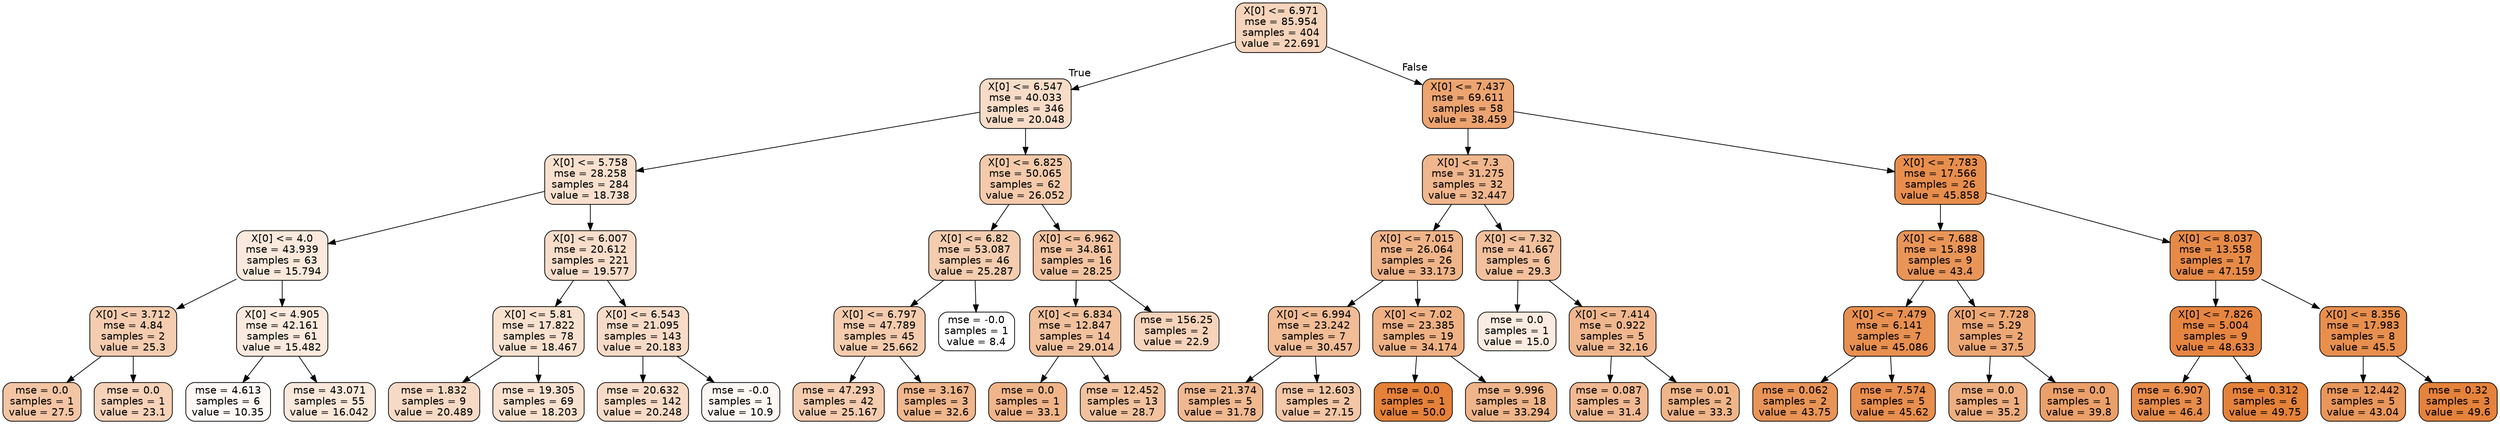 digraph Tree {
node [shape=box, style="filled, rounded", color="black", fontname=helvetica] ;
edge [fontname=helvetica] ;
0 [label="X[0] <= 6.971\nmse = 85.954\nsamples = 404\nvalue = 22.691", fillcolor="#f6d4bb"] ;
1 [label="X[0] <= 6.547\nmse = 40.033\nsamples = 346\nvalue = 20.048", fillcolor="#f8dcc8"] ;
0 -> 1 [labeldistance=2.5, labelangle=45, headlabel="True"] ;
2 [label="X[0] <= 5.758\nmse = 28.258\nsamples = 284\nvalue = 18.738", fillcolor="#f9e0ce"] ;
1 -> 2 ;
3 [label="X[0] <= 4.0\nmse = 43.939\nsamples = 63\nvalue = 15.794", fillcolor="#fae9dc"] ;
2 -> 3 ;
4 [label="X[0] <= 3.712\nmse = 4.84\nsamples = 2\nvalue = 25.3", fillcolor="#f4ccaf"] ;
3 -> 4 ;
5 [label="mse = 0.0\nsamples = 1\nvalue = 27.5", fillcolor="#f3c5a4"] ;
4 -> 5 ;
6 [label="mse = 0.0\nsamples = 1\nvalue = 23.1", fillcolor="#f6d2b9"] ;
4 -> 6 ;
7 [label="X[0] <= 4.905\nmse = 42.161\nsamples = 61\nvalue = 15.482", fillcolor="#fbeadd"] ;
3 -> 7 ;
8 [label="mse = 4.613\nsamples = 6\nvalue = 10.35", fillcolor="#fef9f6"] ;
7 -> 8 ;
9 [label="mse = 43.071\nsamples = 55\nvalue = 16.042", fillcolor="#fae8db"] ;
7 -> 9 ;
10 [label="X[0] <= 6.007\nmse = 20.612\nsamples = 221\nvalue = 19.577", fillcolor="#f8ddca"] ;
2 -> 10 ;
11 [label="X[0] <= 5.81\nmse = 17.822\nsamples = 78\nvalue = 18.467", fillcolor="#f9e1cf"] ;
10 -> 11 ;
12 [label="mse = 1.832\nsamples = 9\nvalue = 20.489", fillcolor="#f7dac5"] ;
11 -> 12 ;
13 [label="mse = 19.305\nsamples = 69\nvalue = 18.203", fillcolor="#f9e1d0"] ;
11 -> 13 ;
14 [label="X[0] <= 6.543\nmse = 21.095\nsamples = 143\nvalue = 20.183", fillcolor="#f8dbc7"] ;
10 -> 14 ;
15 [label="mse = 20.632\nsamples = 142\nvalue = 20.248", fillcolor="#f8dbc7"] ;
14 -> 15 ;
16 [label="mse = -0.0\nsamples = 1\nvalue = 10.9", fillcolor="#fdf7f3"] ;
14 -> 16 ;
17 [label="X[0] <= 6.825\nmse = 50.065\nsamples = 62\nvalue = 26.052", fillcolor="#f4caab"] ;
1 -> 17 ;
18 [label="X[0] <= 6.82\nmse = 53.087\nsamples = 46\nvalue = 25.287", fillcolor="#f4ccaf"] ;
17 -> 18 ;
19 [label="X[0] <= 6.797\nmse = 47.789\nsamples = 45\nvalue = 25.662", fillcolor="#f4cbad"] ;
18 -> 19 ;
20 [label="mse = 47.293\nsamples = 42\nvalue = 25.167", fillcolor="#f5ccaf"] ;
19 -> 20 ;
21 [label="mse = 3.167\nsamples = 3\nvalue = 32.6", fillcolor="#f0b68c"] ;
19 -> 21 ;
22 [label="mse = -0.0\nsamples = 1\nvalue = 8.4", fillcolor="#ffffff"] ;
18 -> 22 ;
23 [label="X[0] <= 6.962\nmse = 34.861\nsamples = 16\nvalue = 28.25", fillcolor="#f3c3a1"] ;
17 -> 23 ;
24 [label="X[0] <= 6.834\nmse = 12.847\nsamples = 14\nvalue = 29.014", fillcolor="#f2c19d"] ;
23 -> 24 ;
25 [label="mse = 0.0\nsamples = 1\nvalue = 33.1", fillcolor="#f0b489"] ;
24 -> 25 ;
26 [label="mse = 12.452\nsamples = 13\nvalue = 28.7", fillcolor="#f2c29e"] ;
24 -> 26 ;
27 [label="mse = 156.25\nsamples = 2\nvalue = 22.9", fillcolor="#f6d3ba"] ;
23 -> 27 ;
28 [label="X[0] <= 7.437\nmse = 69.611\nsamples = 58\nvalue = 38.459", fillcolor="#eca470"] ;
0 -> 28 [labeldistance=2.5, labelangle=-45, headlabel="False"] ;
29 [label="X[0] <= 7.3\nmse = 31.275\nsamples = 32\nvalue = 32.447", fillcolor="#f0b68d"] ;
28 -> 29 ;
30 [label="X[0] <= 7.015\nmse = 26.064\nsamples = 26\nvalue = 33.173", fillcolor="#f0b489"] ;
29 -> 30 ;
31 [label="X[0] <= 6.994\nmse = 23.242\nsamples = 7\nvalue = 30.457", fillcolor="#f1bc96"] ;
30 -> 31 ;
32 [label="mse = 21.374\nsamples = 5\nvalue = 31.78", fillcolor="#f0b890"] ;
31 -> 32 ;
33 [label="mse = 12.603\nsamples = 2\nvalue = 27.15", fillcolor="#f3c6a6"] ;
31 -> 33 ;
34 [label="X[0] <= 7.02\nmse = 23.385\nsamples = 19\nvalue = 34.174", fillcolor="#efb184"] ;
30 -> 34 ;
35 [label="mse = 0.0\nsamples = 1\nvalue = 50.0", fillcolor="#e58139"] ;
34 -> 35 ;
36 [label="mse = 9.996\nsamples = 18\nvalue = 33.294", fillcolor="#efb489"] ;
34 -> 36 ;
37 [label="X[0] <= 7.32\nmse = 41.667\nsamples = 6\nvalue = 29.3", fillcolor="#f2c09c"] ;
29 -> 37 ;
38 [label="mse = 0.0\nsamples = 1\nvalue = 15.0", fillcolor="#fbebe0"] ;
37 -> 38 ;
39 [label="X[0] <= 7.414\nmse = 0.922\nsamples = 5\nvalue = 32.16", fillcolor="#f0b78e"] ;
37 -> 39 ;
40 [label="mse = 0.087\nsamples = 3\nvalue = 31.4", fillcolor="#f1b992"] ;
39 -> 40 ;
41 [label="mse = 0.01\nsamples = 2\nvalue = 33.3", fillcolor="#efb488"] ;
39 -> 41 ;
42 [label="X[0] <= 7.783\nmse = 17.566\nsamples = 26\nvalue = 45.858", fillcolor="#e88e4d"] ;
28 -> 42 ;
43 [label="X[0] <= 7.688\nmse = 15.898\nsamples = 9\nvalue = 43.4", fillcolor="#e99558"] ;
42 -> 43 ;
44 [label="X[0] <= 7.479\nmse = 6.141\nsamples = 7\nvalue = 45.086", fillcolor="#e89050"] ;
43 -> 44 ;
45 [label="mse = 0.062\nsamples = 2\nvalue = 43.75", fillcolor="#e99457"] ;
44 -> 45 ;
46 [label="mse = 7.574\nsamples = 5\nvalue = 45.62", fillcolor="#e88e4e"] ;
44 -> 46 ;
47 [label="X[0] <= 7.728\nmse = 5.29\nsamples = 2\nvalue = 37.5", fillcolor="#eda774"] ;
43 -> 47 ;
48 [label="mse = 0.0\nsamples = 1\nvalue = 35.2", fillcolor="#eeae7f"] ;
47 -> 48 ;
49 [label="mse = 0.0\nsamples = 1\nvalue = 39.8", fillcolor="#eba06a"] ;
47 -> 49 ;
50 [label="X[0] <= 8.037\nmse = 13.558\nsamples = 17\nvalue = 47.159", fillcolor="#e78a47"] ;
42 -> 50 ;
51 [label="X[0] <= 7.826\nmse = 5.004\nsamples = 9\nvalue = 48.633", fillcolor="#e68540"] ;
50 -> 51 ;
52 [label="mse = 6.907\nsamples = 3\nvalue = 46.4", fillcolor="#e78c4a"] ;
51 -> 52 ;
53 [label="mse = 0.312\nsamples = 6\nvalue = 49.75", fillcolor="#e5823a"] ;
51 -> 53 ;
54 [label="X[0] <= 8.356\nmse = 17.983\nsamples = 8\nvalue = 45.5", fillcolor="#e88f4e"] ;
50 -> 54 ;
55 [label="mse = 12.442\nsamples = 5\nvalue = 43.04", fillcolor="#e9965a"] ;
54 -> 55 ;
56 [label="mse = 0.32\nsamples = 3\nvalue = 49.6", fillcolor="#e5823b"] ;
54 -> 56 ;
}